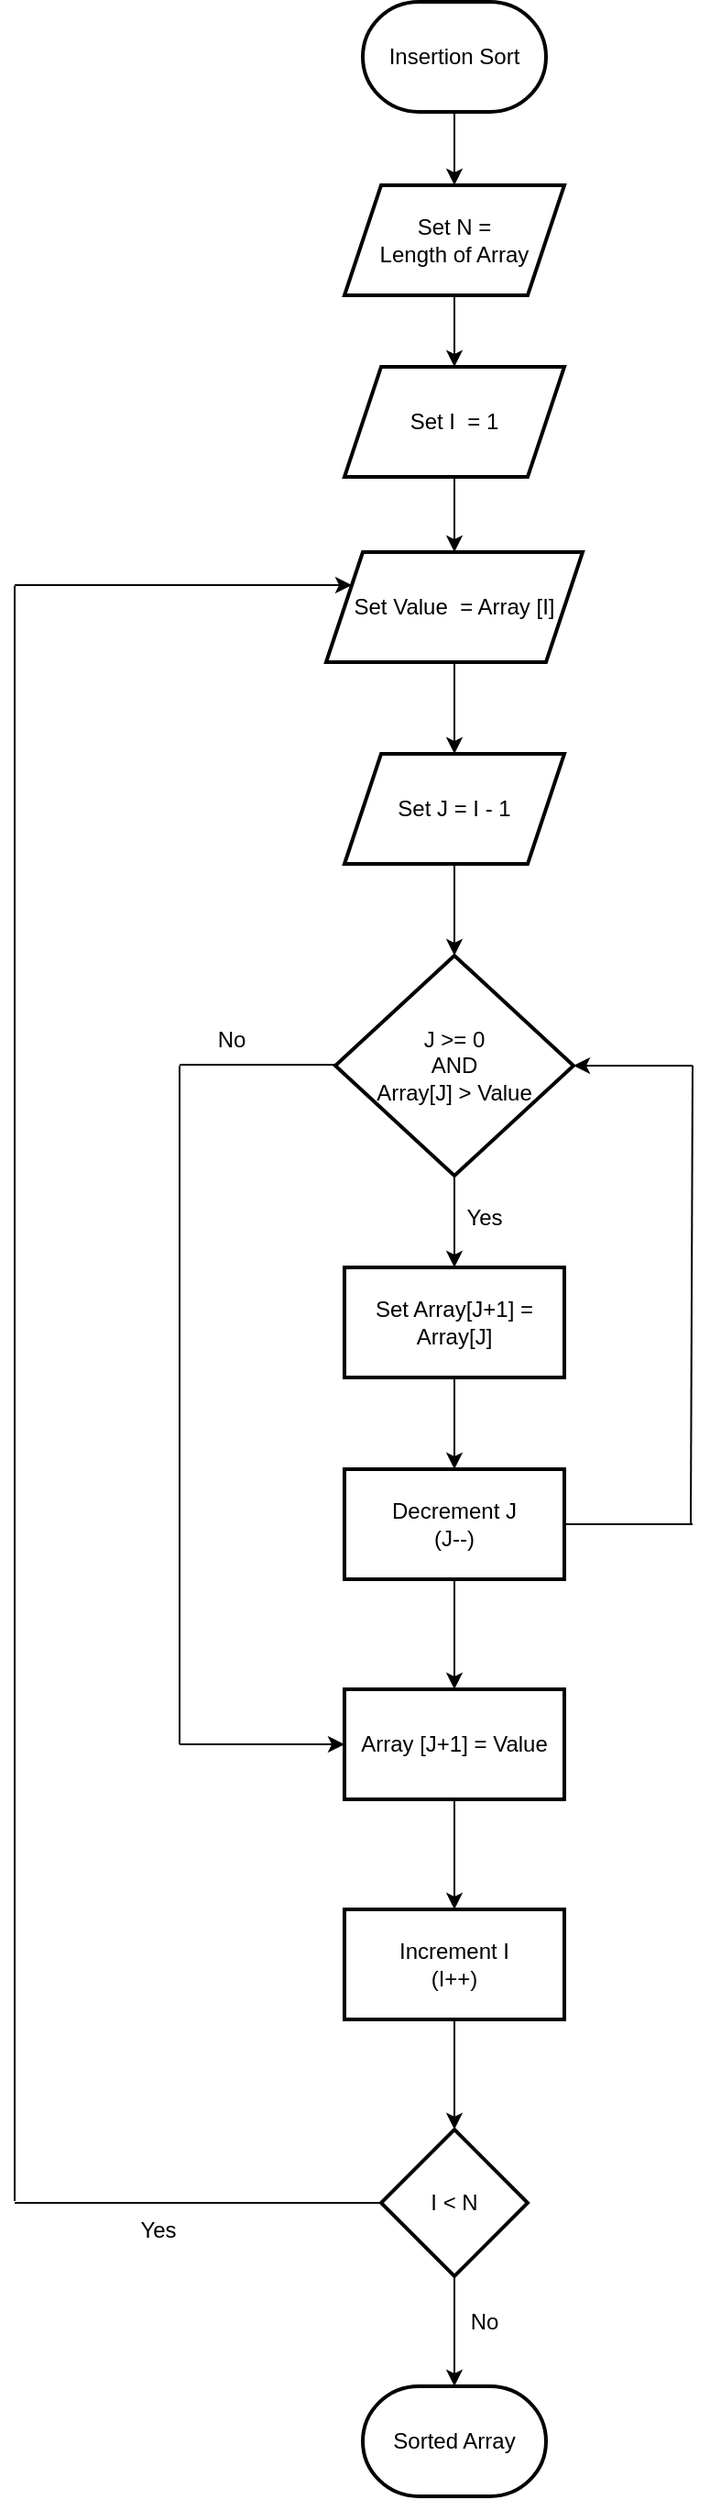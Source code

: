 <mxfile version="28.2.0">
  <diagram id="C5RBs43oDa-KdzZeNtuy" name="Page-1">
    <mxGraphModel dx="1025" dy="498" grid="1" gridSize="10" guides="1" tooltips="1" connect="1" arrows="1" fold="1" page="1" pageScale="1" pageWidth="827" pageHeight="1169" math="0" shadow="0">
      <root>
        <mxCell id="WIyWlLk6GJQsqaUBKTNV-0" />
        <mxCell id="WIyWlLk6GJQsqaUBKTNV-1" parent="WIyWlLk6GJQsqaUBKTNV-0" />
        <mxCell id="Yy9-jkvoBrsG2HOOlJAp-3" value="" style="edgeStyle=orthogonalEdgeStyle;rounded=0;orthogonalLoop=1;jettySize=auto;html=1;" edge="1" parent="WIyWlLk6GJQsqaUBKTNV-1" source="Yy9-jkvoBrsG2HOOlJAp-1" target="Yy9-jkvoBrsG2HOOlJAp-2">
          <mxGeometry relative="1" as="geometry" />
        </mxCell>
        <mxCell id="Yy9-jkvoBrsG2HOOlJAp-1" value="Insertion Sort" style="strokeWidth=2;html=1;shape=mxgraph.flowchart.terminator;whiteSpace=wrap;" vertex="1" parent="WIyWlLk6GJQsqaUBKTNV-1">
          <mxGeometry x="270" y="40" width="100" height="60" as="geometry" />
        </mxCell>
        <mxCell id="Yy9-jkvoBrsG2HOOlJAp-5" value="" style="edgeStyle=orthogonalEdgeStyle;rounded=0;orthogonalLoop=1;jettySize=auto;html=1;" edge="1" parent="WIyWlLk6GJQsqaUBKTNV-1" source="Yy9-jkvoBrsG2HOOlJAp-2" target="Yy9-jkvoBrsG2HOOlJAp-4">
          <mxGeometry relative="1" as="geometry" />
        </mxCell>
        <mxCell id="Yy9-jkvoBrsG2HOOlJAp-2" value="Set N =&lt;div&gt;Length of Array&lt;/div&gt;" style="shape=parallelogram;perimeter=parallelogramPerimeter;whiteSpace=wrap;html=1;fixedSize=1;strokeWidth=2;" vertex="1" parent="WIyWlLk6GJQsqaUBKTNV-1">
          <mxGeometry x="260" y="140" width="120" height="60" as="geometry" />
        </mxCell>
        <mxCell id="Yy9-jkvoBrsG2HOOlJAp-7" value="" style="edgeStyle=orthogonalEdgeStyle;rounded=0;orthogonalLoop=1;jettySize=auto;html=1;" edge="1" parent="WIyWlLk6GJQsqaUBKTNV-1" source="Yy9-jkvoBrsG2HOOlJAp-4" target="Yy9-jkvoBrsG2HOOlJAp-6">
          <mxGeometry relative="1" as="geometry" />
        </mxCell>
        <mxCell id="Yy9-jkvoBrsG2HOOlJAp-4" value="Set I&amp;nbsp; = 1" style="shape=parallelogram;perimeter=parallelogramPerimeter;whiteSpace=wrap;html=1;fixedSize=1;strokeWidth=2;" vertex="1" parent="WIyWlLk6GJQsqaUBKTNV-1">
          <mxGeometry x="260" y="239" width="120" height="60" as="geometry" />
        </mxCell>
        <mxCell id="Yy9-jkvoBrsG2HOOlJAp-9" value="" style="edgeStyle=orthogonalEdgeStyle;rounded=0;orthogonalLoop=1;jettySize=auto;html=1;" edge="1" parent="WIyWlLk6GJQsqaUBKTNV-1" source="Yy9-jkvoBrsG2HOOlJAp-6" target="Yy9-jkvoBrsG2HOOlJAp-8">
          <mxGeometry relative="1" as="geometry" />
        </mxCell>
        <mxCell id="Yy9-jkvoBrsG2HOOlJAp-6" value="Set Value&amp;nbsp; = Array [I]" style="shape=parallelogram;perimeter=parallelogramPerimeter;whiteSpace=wrap;html=1;fixedSize=1;strokeWidth=2;" vertex="1" parent="WIyWlLk6GJQsqaUBKTNV-1">
          <mxGeometry x="250" y="340" width="140" height="60" as="geometry" />
        </mxCell>
        <mxCell id="Yy9-jkvoBrsG2HOOlJAp-11" value="" style="edgeStyle=orthogonalEdgeStyle;rounded=0;orthogonalLoop=1;jettySize=auto;html=1;" edge="1" parent="WIyWlLk6GJQsqaUBKTNV-1" source="Yy9-jkvoBrsG2HOOlJAp-8" target="Yy9-jkvoBrsG2HOOlJAp-10">
          <mxGeometry relative="1" as="geometry" />
        </mxCell>
        <mxCell id="Yy9-jkvoBrsG2HOOlJAp-8" value="Set J = I - 1" style="shape=parallelogram;perimeter=parallelogramPerimeter;whiteSpace=wrap;html=1;fixedSize=1;strokeWidth=2;" vertex="1" parent="WIyWlLk6GJQsqaUBKTNV-1">
          <mxGeometry x="260" y="450" width="120" height="60" as="geometry" />
        </mxCell>
        <mxCell id="Yy9-jkvoBrsG2HOOlJAp-13" value="" style="edgeStyle=orthogonalEdgeStyle;rounded=0;orthogonalLoop=1;jettySize=auto;html=1;" edge="1" parent="WIyWlLk6GJQsqaUBKTNV-1" source="Yy9-jkvoBrsG2HOOlJAp-10" target="Yy9-jkvoBrsG2HOOlJAp-12">
          <mxGeometry relative="1" as="geometry" />
        </mxCell>
        <mxCell id="Yy9-jkvoBrsG2HOOlJAp-10" value="J &amp;gt;= 0&lt;div&gt;AND&lt;/div&gt;&lt;div&gt;Array[J] &amp;gt; Value&lt;/div&gt;" style="rhombus;whiteSpace=wrap;html=1;strokeWidth=2;" vertex="1" parent="WIyWlLk6GJQsqaUBKTNV-1">
          <mxGeometry x="255" y="560" width="130" height="120" as="geometry" />
        </mxCell>
        <mxCell id="Yy9-jkvoBrsG2HOOlJAp-15" value="" style="edgeStyle=orthogonalEdgeStyle;rounded=0;orthogonalLoop=1;jettySize=auto;html=1;" edge="1" parent="WIyWlLk6GJQsqaUBKTNV-1" source="Yy9-jkvoBrsG2HOOlJAp-12" target="Yy9-jkvoBrsG2HOOlJAp-14">
          <mxGeometry relative="1" as="geometry" />
        </mxCell>
        <mxCell id="Yy9-jkvoBrsG2HOOlJAp-12" value="Set Array[J+1] =&lt;div&gt;Array[J]&lt;/div&gt;" style="whiteSpace=wrap;html=1;strokeWidth=2;" vertex="1" parent="WIyWlLk6GJQsqaUBKTNV-1">
          <mxGeometry x="260" y="730" width="120" height="60" as="geometry" />
        </mxCell>
        <mxCell id="Yy9-jkvoBrsG2HOOlJAp-17" value="" style="edgeStyle=orthogonalEdgeStyle;rounded=0;orthogonalLoop=1;jettySize=auto;html=1;" edge="1" parent="WIyWlLk6GJQsqaUBKTNV-1" source="Yy9-jkvoBrsG2HOOlJAp-14" target="Yy9-jkvoBrsG2HOOlJAp-16">
          <mxGeometry relative="1" as="geometry" />
        </mxCell>
        <mxCell id="Yy9-jkvoBrsG2HOOlJAp-14" value="Decrement J&lt;div&gt;(J--)&lt;/div&gt;" style="whiteSpace=wrap;html=1;strokeWidth=2;" vertex="1" parent="WIyWlLk6GJQsqaUBKTNV-1">
          <mxGeometry x="260" y="840" width="120" height="60" as="geometry" />
        </mxCell>
        <mxCell id="Yy9-jkvoBrsG2HOOlJAp-19" value="" style="edgeStyle=orthogonalEdgeStyle;rounded=0;orthogonalLoop=1;jettySize=auto;html=1;" edge="1" parent="WIyWlLk6GJQsqaUBKTNV-1" source="Yy9-jkvoBrsG2HOOlJAp-16" target="Yy9-jkvoBrsG2HOOlJAp-18">
          <mxGeometry relative="1" as="geometry" />
        </mxCell>
        <mxCell id="Yy9-jkvoBrsG2HOOlJAp-16" value="Array [J+1] = Value" style="whiteSpace=wrap;html=1;strokeWidth=2;" vertex="1" parent="WIyWlLk6GJQsqaUBKTNV-1">
          <mxGeometry x="260" y="960" width="120" height="60" as="geometry" />
        </mxCell>
        <mxCell id="Yy9-jkvoBrsG2HOOlJAp-21" value="" style="edgeStyle=orthogonalEdgeStyle;rounded=0;orthogonalLoop=1;jettySize=auto;html=1;" edge="1" parent="WIyWlLk6GJQsqaUBKTNV-1" source="Yy9-jkvoBrsG2HOOlJAp-18" target="Yy9-jkvoBrsG2HOOlJAp-20">
          <mxGeometry relative="1" as="geometry" />
        </mxCell>
        <mxCell id="Yy9-jkvoBrsG2HOOlJAp-18" value="Increment I&lt;div&gt;(I++)&lt;/div&gt;" style="whiteSpace=wrap;html=1;strokeWidth=2;" vertex="1" parent="WIyWlLk6GJQsqaUBKTNV-1">
          <mxGeometry x="260" y="1080" width="120" height="60" as="geometry" />
        </mxCell>
        <mxCell id="Yy9-jkvoBrsG2HOOlJAp-23" value="" style="edgeStyle=orthogonalEdgeStyle;rounded=0;orthogonalLoop=1;jettySize=auto;html=1;" edge="1" parent="WIyWlLk6GJQsqaUBKTNV-1" source="Yy9-jkvoBrsG2HOOlJAp-20" target="Yy9-jkvoBrsG2HOOlJAp-22">
          <mxGeometry relative="1" as="geometry" />
        </mxCell>
        <mxCell id="Yy9-jkvoBrsG2HOOlJAp-20" value="I &amp;lt; N" style="rhombus;whiteSpace=wrap;html=1;strokeWidth=2;" vertex="1" parent="WIyWlLk6GJQsqaUBKTNV-1">
          <mxGeometry x="280" y="1200" width="80" height="80" as="geometry" />
        </mxCell>
        <mxCell id="Yy9-jkvoBrsG2HOOlJAp-22" value="Sorted Array" style="strokeWidth=2;html=1;shape=mxgraph.flowchart.terminator;whiteSpace=wrap;" vertex="1" parent="WIyWlLk6GJQsqaUBKTNV-1">
          <mxGeometry x="270" y="1340" width="100" height="60" as="geometry" />
        </mxCell>
        <mxCell id="Yy9-jkvoBrsG2HOOlJAp-24" value="" style="endArrow=none;html=1;rounded=0;" edge="1" parent="WIyWlLk6GJQsqaUBKTNV-1">
          <mxGeometry width="50" height="50" relative="1" as="geometry">
            <mxPoint x="170" y="619.5" as="sourcePoint" />
            <mxPoint x="255" y="619.5" as="targetPoint" />
          </mxGeometry>
        </mxCell>
        <mxCell id="Yy9-jkvoBrsG2HOOlJAp-25" value="" style="endArrow=none;html=1;rounded=0;" edge="1" parent="WIyWlLk6GJQsqaUBKTNV-1">
          <mxGeometry width="50" height="50" relative="1" as="geometry">
            <mxPoint x="170" y="990" as="sourcePoint" />
            <mxPoint x="170" y="620" as="targetPoint" />
          </mxGeometry>
        </mxCell>
        <mxCell id="Yy9-jkvoBrsG2HOOlJAp-26" value="" style="endArrow=classic;html=1;rounded=0;entryX=0;entryY=0.5;entryDx=0;entryDy=0;" edge="1" parent="WIyWlLk6GJQsqaUBKTNV-1" target="Yy9-jkvoBrsG2HOOlJAp-16">
          <mxGeometry width="50" height="50" relative="1" as="geometry">
            <mxPoint x="170" y="990" as="sourcePoint" />
            <mxPoint x="220" y="930" as="targetPoint" />
          </mxGeometry>
        </mxCell>
        <mxCell id="Yy9-jkvoBrsG2HOOlJAp-27" value="" style="endArrow=none;html=1;rounded=0;" edge="1" parent="WIyWlLk6GJQsqaUBKTNV-1">
          <mxGeometry width="50" height="50" relative="1" as="geometry">
            <mxPoint x="380" y="870" as="sourcePoint" />
            <mxPoint x="450" y="870" as="targetPoint" />
          </mxGeometry>
        </mxCell>
        <mxCell id="Yy9-jkvoBrsG2HOOlJAp-28" value="" style="endArrow=none;html=1;rounded=0;" edge="1" parent="WIyWlLk6GJQsqaUBKTNV-1">
          <mxGeometry width="50" height="50" relative="1" as="geometry">
            <mxPoint x="449" y="870" as="sourcePoint" />
            <mxPoint x="450" y="620" as="targetPoint" />
          </mxGeometry>
        </mxCell>
        <mxCell id="Yy9-jkvoBrsG2HOOlJAp-29" value="" style="endArrow=classic;html=1;rounded=0;" edge="1" parent="WIyWlLk6GJQsqaUBKTNV-1" target="Yy9-jkvoBrsG2HOOlJAp-10">
          <mxGeometry width="50" height="50" relative="1" as="geometry">
            <mxPoint x="450" y="620" as="sourcePoint" />
            <mxPoint x="500" y="570" as="targetPoint" />
          </mxGeometry>
        </mxCell>
        <mxCell id="Yy9-jkvoBrsG2HOOlJAp-30" value="" style="endArrow=none;html=1;rounded=0;" edge="1" parent="WIyWlLk6GJQsqaUBKTNV-1">
          <mxGeometry width="50" height="50" relative="1" as="geometry">
            <mxPoint x="80" y="1240" as="sourcePoint" />
            <mxPoint x="280" y="1240" as="targetPoint" />
          </mxGeometry>
        </mxCell>
        <mxCell id="Yy9-jkvoBrsG2HOOlJAp-31" value="" style="endArrow=none;html=1;rounded=0;" edge="1" parent="WIyWlLk6GJQsqaUBKTNV-1">
          <mxGeometry width="50" height="50" relative="1" as="geometry">
            <mxPoint x="80" y="1239" as="sourcePoint" />
            <mxPoint x="80" y="358.333" as="targetPoint" />
          </mxGeometry>
        </mxCell>
        <mxCell id="Yy9-jkvoBrsG2HOOlJAp-32" value="" style="endArrow=classic;html=1;rounded=0;entryX=0;entryY=0.25;entryDx=0;entryDy=0;" edge="1" parent="WIyWlLk6GJQsqaUBKTNV-1" target="Yy9-jkvoBrsG2HOOlJAp-6">
          <mxGeometry width="50" height="50" relative="1" as="geometry">
            <mxPoint x="80" y="358" as="sourcePoint" />
            <mxPoint x="130" y="310" as="targetPoint" />
          </mxGeometry>
        </mxCell>
        <mxCell id="Yy9-jkvoBrsG2HOOlJAp-33" value="No" style="text;html=1;align=center;verticalAlign=middle;resizable=0;points=[];autosize=1;strokeColor=none;fillColor=none;" vertex="1" parent="WIyWlLk6GJQsqaUBKTNV-1">
          <mxGeometry x="178" y="591" width="40" height="30" as="geometry" />
        </mxCell>
        <mxCell id="Yy9-jkvoBrsG2HOOlJAp-34" value="Yes" style="text;html=1;align=center;verticalAlign=middle;resizable=0;points=[];autosize=1;strokeColor=none;fillColor=none;" vertex="1" parent="WIyWlLk6GJQsqaUBKTNV-1">
          <mxGeometry x="316" y="688" width="40" height="30" as="geometry" />
        </mxCell>
        <mxCell id="Yy9-jkvoBrsG2HOOlJAp-35" value="Yes" style="text;html=1;align=center;verticalAlign=middle;resizable=0;points=[];autosize=1;strokeColor=none;fillColor=none;" vertex="1" parent="WIyWlLk6GJQsqaUBKTNV-1">
          <mxGeometry x="138" y="1240" width="40" height="30" as="geometry" />
        </mxCell>
        <mxCell id="Yy9-jkvoBrsG2HOOlJAp-36" value="No" style="text;html=1;align=center;verticalAlign=middle;resizable=0;points=[];autosize=1;strokeColor=none;fillColor=none;" vertex="1" parent="WIyWlLk6GJQsqaUBKTNV-1">
          <mxGeometry x="316" y="1290" width="40" height="30" as="geometry" />
        </mxCell>
      </root>
    </mxGraphModel>
  </diagram>
</mxfile>
